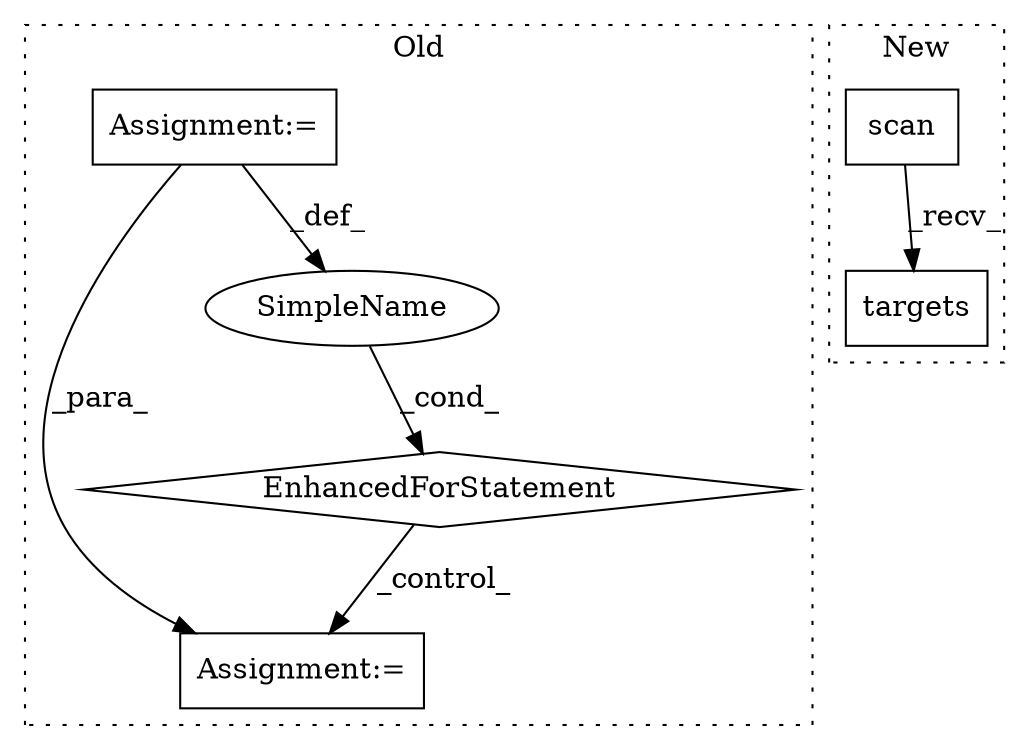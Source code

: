 digraph G {
subgraph cluster0 {
1 [label="EnhancedForStatement" a="70" s="850,927" l="57,2" shape="diamond"];
3 [label="Assignment:=" a="7" s="647,760" l="81,2" shape="box"];
4 [label="Assignment:=" a="7" s="985" l="1" shape="box"];
6 [label="SimpleName" a="42" s="911" l="8" shape="ellipse"];
label = "Old";
style="dotted";
}
subgraph cluster1 {
2 [label="scan" a="32" s="1123" l="6" shape="box"];
5 [label="targets" a="32" s="1130,1165" l="8,1" shape="box"];
label = "New";
style="dotted";
}
1 -> 4 [label="_control_"];
2 -> 5 [label="_recv_"];
3 -> 4 [label="_para_"];
3 -> 6 [label="_def_"];
6 -> 1 [label="_cond_"];
}